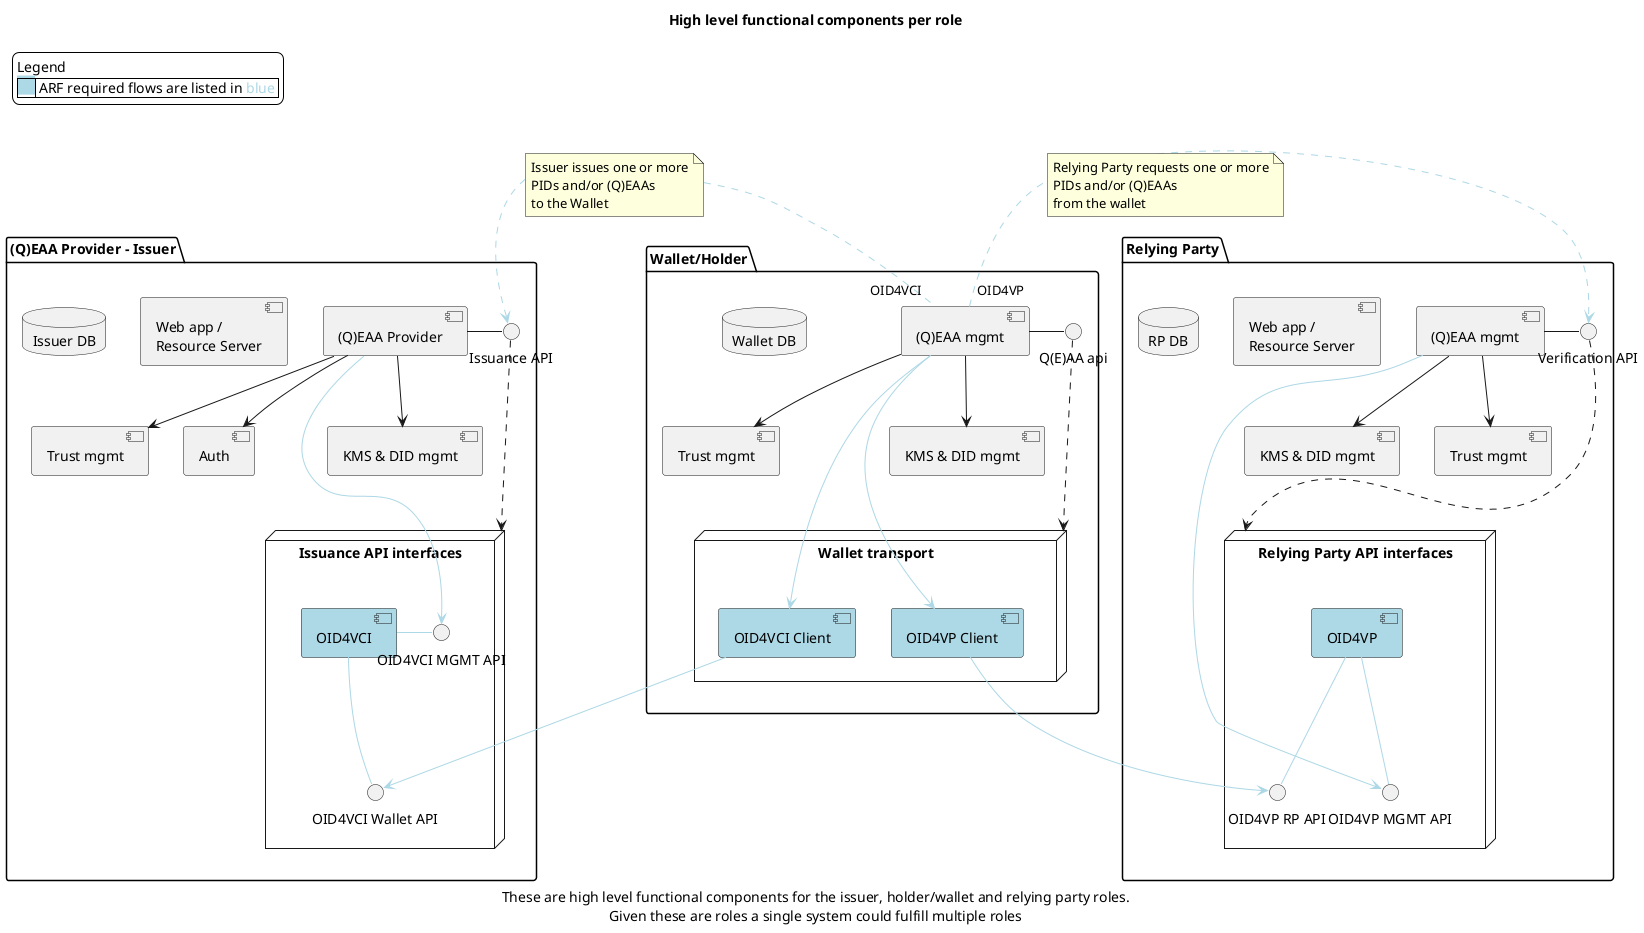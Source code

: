 @startuml
'https://plantuml.com/component-diagram

skinparam legendBackgroundColor #white
skinparam legendForegroundColor #black
skinparam backgroundColor transparent

title High level functional components per role
caption These are high level functional components for the issuer, holder/wallet and relying party roles.\nGiven these are roles a single system could fulfill multiple roles
legend top left
Legend
|<back:lightblue><color:lightblue>##</back>| ARF required flows are listed in <back:white><color:lightblue>blue</back> |
end legend

package "(Q)EAA Provider - Issuer" {
  [(Q)EAA Provider] as [(Q)EAA Provider Issuer]
  [KMS & DID mgmt] as [KMS & DID mgmt Issuer]
  [Trust mgmt] as [Trust mgmt Issuer]
  [Auth] as [Auth Issuer]
  [Web app /\nResource Server] as [Web app Issuer]
  [(Q)EAA Provider Issuer] - "Issuance API"
  [(Q)EAA Provider Issuer] --> [Trust mgmt Issuer]
  [(Q)EAA Provider Issuer] --> [Auth Issuer]
  [(Q)EAA Provider Issuer] --> [KMS & DID mgmt Issuer]

  database "Issuer DB" {
  }


node "Issuance API interfaces" {
    [OID4VCI] as [OID4VCI Issuer] #lightblue
    [OID4VCI Issuer] -r[#lightblue]- "OID4VCI MGMT API"
    [OID4VCI Issuer] -d[#lightblue]- "OID4VCI Wallet API"
    [(Q)EAA Provider Issuer] -d[#lightblue]-> "OID4VCI MGMT API"
}
}




package "Wallet/Holder" {
  [(Q)EAA mgmt] as [(Q)EAA mgmt Holder]
  [KMS & DID mgmt] as [KMS & DID mgmt Holder]
  [Trust mgmt] as [Trust mgmt Holder]
  [(Q)EAA mgmt Holder] - "Q(E)AA api"
  [(Q)EAA mgmt Holder] --> [Trust mgmt Holder]
  [(Q)EAA mgmt Holder] --> [KMS & DID mgmt Holder]
  [(Q)EAA mgmt Holder] "OID4VCI" .l[#lightblue].> "Issuance API"
  note left on link
          Issuer issues one or more
          PIDs and/or (Q)EAAs
          to the Wallet
  end note
  database "Wallet DB"

  node "Wallet transport" {
   [OID4VP Client] #lightblue
   [OID4VCI Client] #lightblue
   [OID4VCI Client] -[#lightblue]-> "OID4VCI Wallet API"
   [(Q)EAA mgmt Holder] -[#lightblue]-> [OID4VCI Client]
   [(Q)EAA mgmt Holder] -[#lightblue]-> [OID4VP Client]
  }

}



package "Relying Party" {
  [(Q)EAA mgmt] as [(Q)EAA mgmt RP]
  [KMS & DID mgmt] as [KMS & DID mgmt RP]
  [Trust mgmt] as [Trust mgmt RP]
  [Web app /\nResource Server] as [Web app RP]
  [(Q)EAA mgmt RP] --> [Trust mgmt RP]
  [(Q)EAA mgmt RP] --> [KMS & DID mgmt RP]
  [(Q)EAA mgmt RP] - "Verification API"
  database "RP DB"
  [(Q)EAA mgmt Holder] "OID4VP" .r[#lightblue].> "Verification API"
  note right on link
            Relying Party requests one or more
            PIDs and/or (Q)EAAs
            from the wallet
  end note

  node "Relying Party API interfaces" {
      [OID4VP] as [OID4VP RP] #lightblue
      [OID4VP RP] -[#lightblue]- "OID4VP RP API"
      [OID4VP RP] -[#lightblue]- "OID4VP MGMT API"
      [OID4VP Client] -r[#lightblue]-> "OID4VP RP API"
       [(Q)EAA mgmt RP] -[#lightblue]-> "OID4VP MGMT API"
  }

}




"Issuance API" .d..> "Issuance API interfaces"
"Q(E)AA api" .d..> "Wallet transport"
"Verification API" .d..> "Relying Party API interfaces"

@enduml
